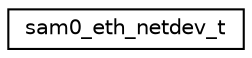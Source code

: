digraph "Graphical Class Hierarchy"
{
 // LATEX_PDF_SIZE
  edge [fontname="Helvetica",fontsize="10",labelfontname="Helvetica",labelfontsize="10"];
  node [fontname="Helvetica",fontsize="10",shape=record];
  rankdir="LR";
  Node0 [label="sam0_eth_netdev_t",height=0.2,width=0.4,color="black", fillcolor="white", style="filled",URL="$structsam0__eth__netdev__t.html",tooltip="Device descriptor for SAM0-ETH devices."];
}
